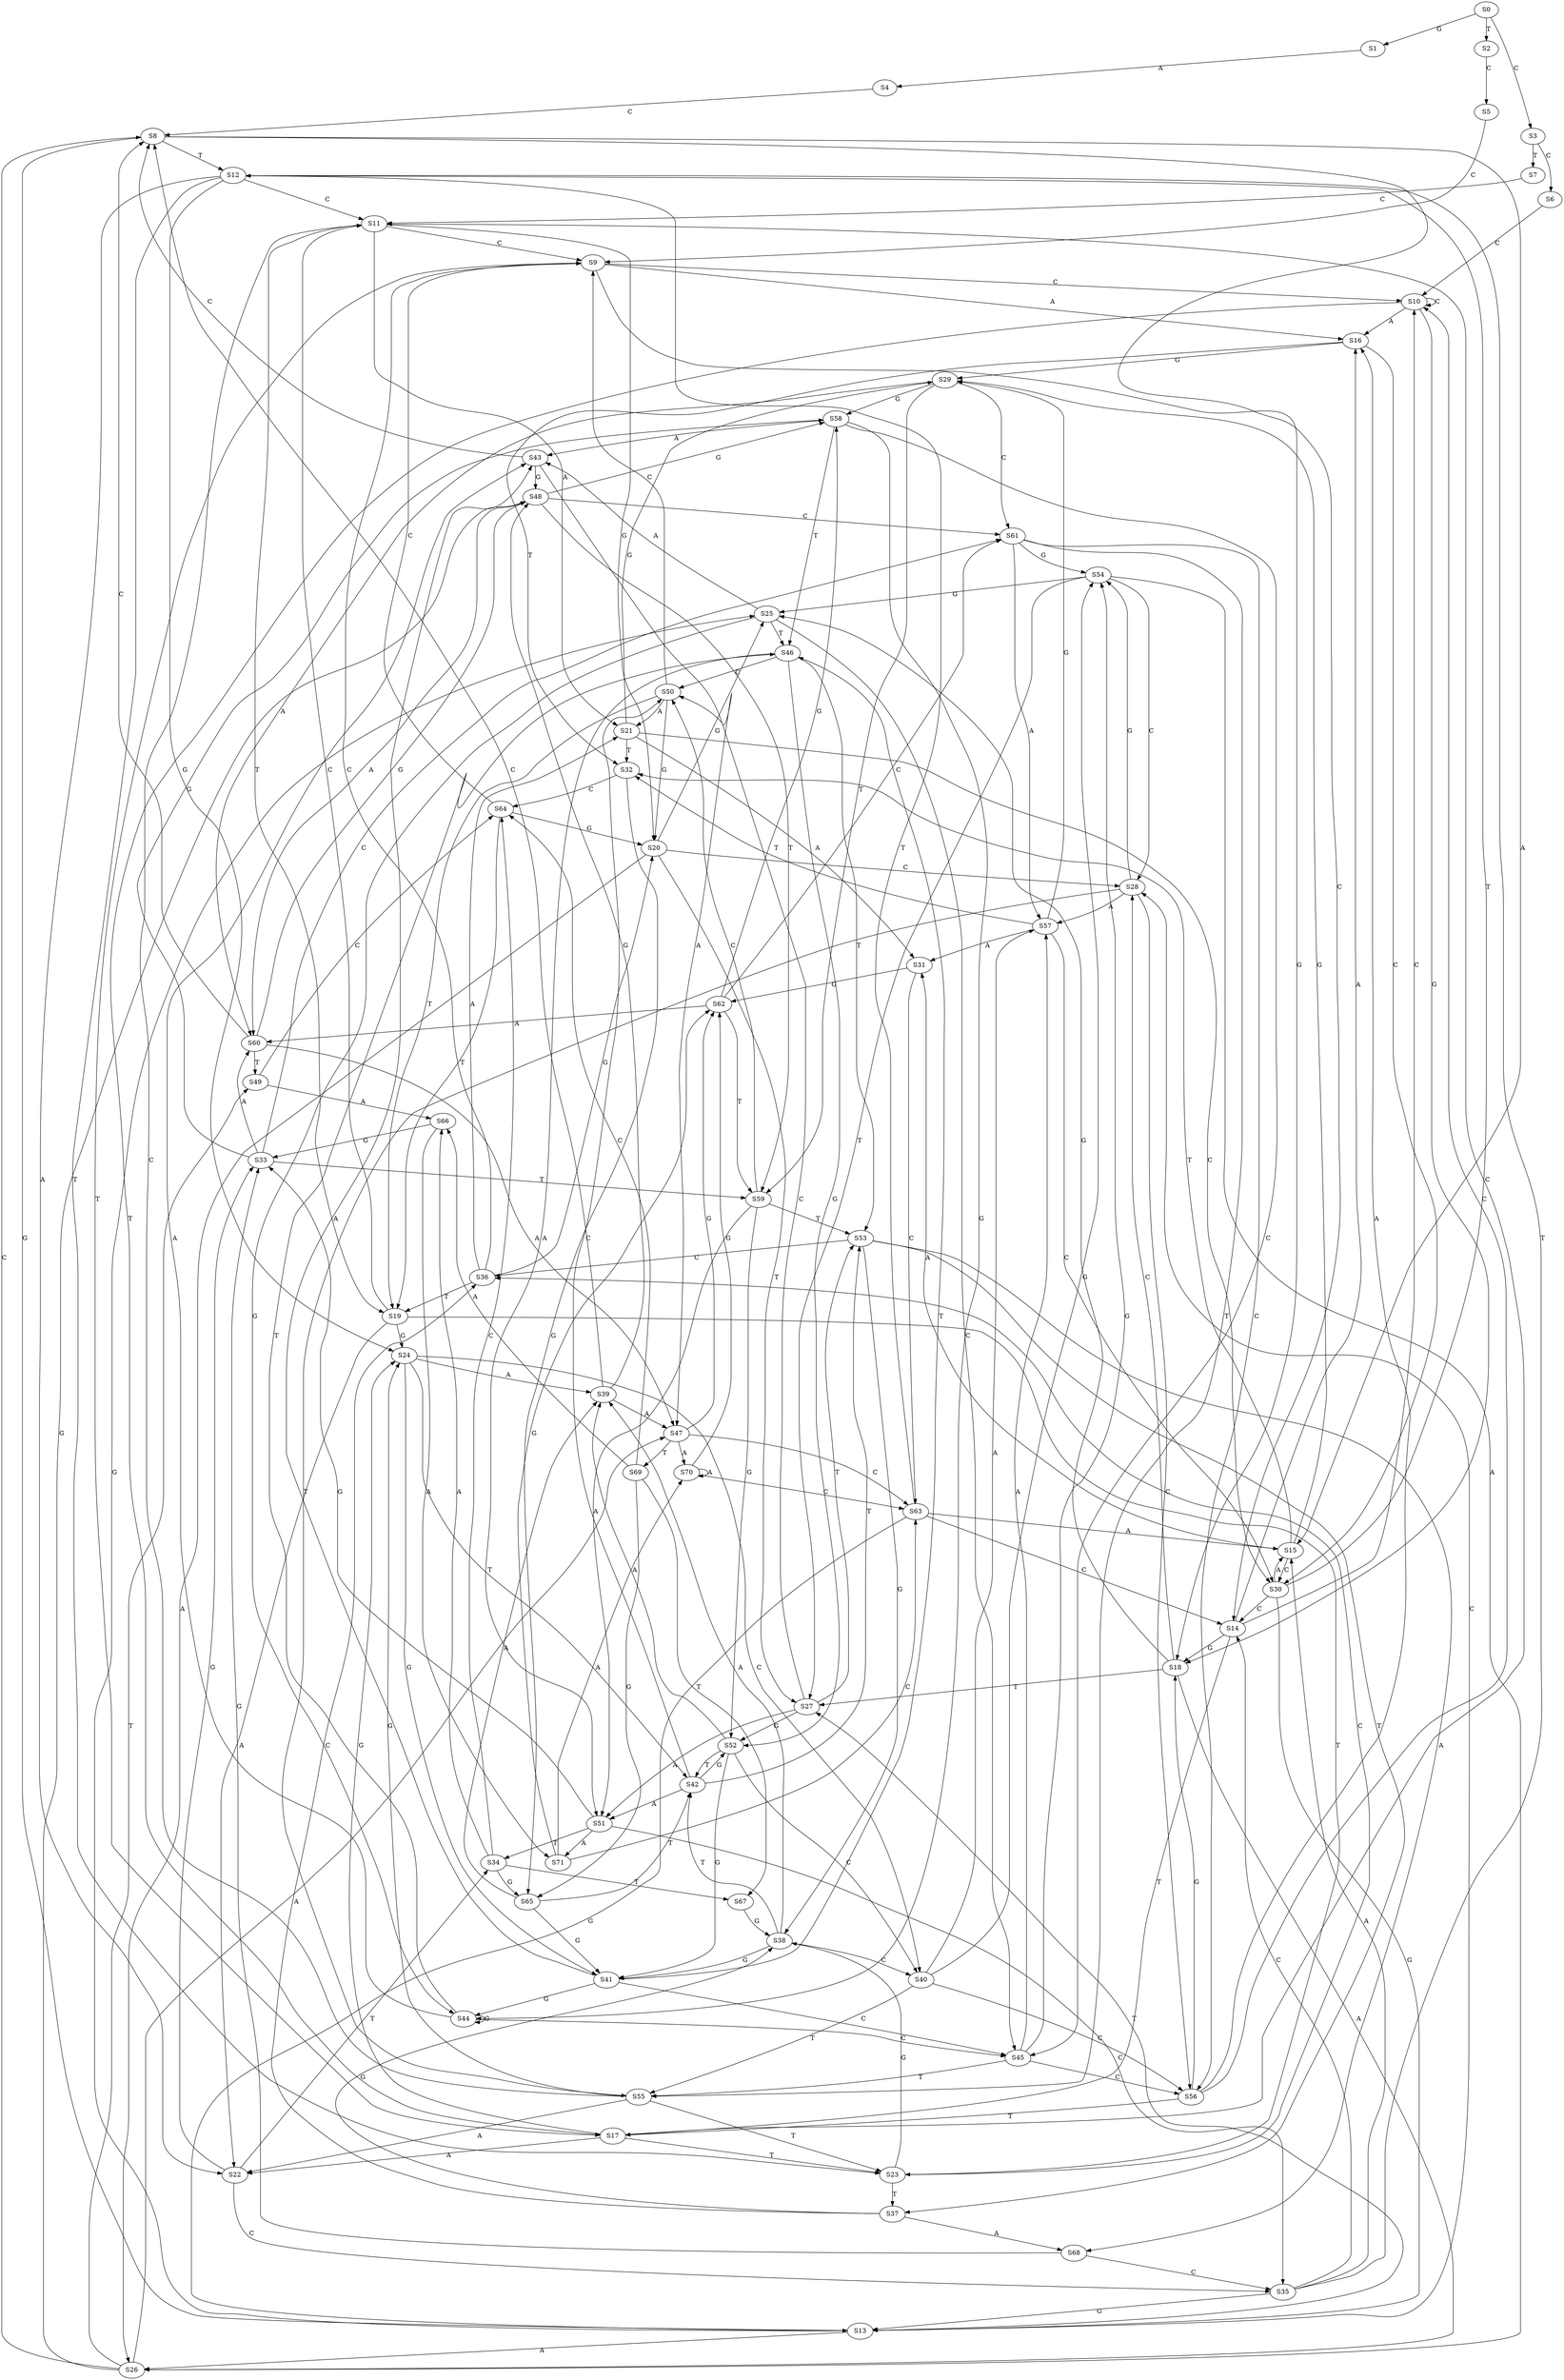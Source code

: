 strict digraph  {
	S0 -> S1 [ label = G ];
	S0 -> S2 [ label = T ];
	S0 -> S3 [ label = C ];
	S1 -> S4 [ label = A ];
	S2 -> S5 [ label = C ];
	S3 -> S6 [ label = C ];
	S3 -> S7 [ label = T ];
	S4 -> S8 [ label = C ];
	S5 -> S9 [ label = C ];
	S6 -> S10 [ label = C ];
	S7 -> S11 [ label = C ];
	S8 -> S12 [ label = T ];
	S8 -> S13 [ label = G ];
	S8 -> S14 [ label = C ];
	S8 -> S15 [ label = A ];
	S9 -> S10 [ label = C ];
	S9 -> S16 [ label = A ];
	S9 -> S17 [ label = T ];
	S9 -> S18 [ label = G ];
	S10 -> S18 [ label = G ];
	S10 -> S10 [ label = C ];
	S10 -> S16 [ label = A ];
	S10 -> S17 [ label = T ];
	S11 -> S19 [ label = T ];
	S11 -> S20 [ label = G ];
	S11 -> S9 [ label = C ];
	S11 -> S21 [ label = A ];
	S12 -> S22 [ label = A ];
	S12 -> S11 [ label = C ];
	S12 -> S23 [ label = T ];
	S12 -> S24 [ label = G ];
	S13 -> S25 [ label = G ];
	S13 -> S26 [ label = A ];
	S13 -> S27 [ label = T ];
	S13 -> S28 [ label = C ];
	S14 -> S10 [ label = C ];
	S14 -> S16 [ label = A ];
	S14 -> S17 [ label = T ];
	S14 -> S18 [ label = G ];
	S15 -> S29 [ label = G ];
	S15 -> S30 [ label = C ];
	S15 -> S31 [ label = A ];
	S15 -> S32 [ label = T ];
	S16 -> S29 [ label = G ];
	S16 -> S32 [ label = T ];
	S16 -> S30 [ label = C ];
	S17 -> S24 [ label = G ];
	S17 -> S11 [ label = C ];
	S17 -> S23 [ label = T ];
	S17 -> S22 [ label = A ];
	S18 -> S26 [ label = A ];
	S18 -> S25 [ label = G ];
	S18 -> S27 [ label = T ];
	S18 -> S28 [ label = C ];
	S19 -> S24 [ label = G ];
	S19 -> S11 [ label = C ];
	S19 -> S22 [ label = A ];
	S19 -> S23 [ label = T ];
	S20 -> S25 [ label = G ];
	S20 -> S27 [ label = T ];
	S20 -> S28 [ label = C ];
	S20 -> S26 [ label = A ];
	S21 -> S32 [ label = T ];
	S21 -> S30 [ label = C ];
	S21 -> S31 [ label = A ];
	S21 -> S29 [ label = G ];
	S22 -> S33 [ label = G ];
	S22 -> S34 [ label = T ];
	S22 -> S35 [ label = C ];
	S23 -> S36 [ label = C ];
	S23 -> S37 [ label = T ];
	S23 -> S38 [ label = G ];
	S24 -> S39 [ label = A ];
	S24 -> S40 [ label = C ];
	S24 -> S41 [ label = G ];
	S24 -> S42 [ label = T ];
	S25 -> S43 [ label = A ];
	S25 -> S44 [ label = G ];
	S25 -> S45 [ label = C ];
	S25 -> S46 [ label = T ];
	S26 -> S47 [ label = A ];
	S26 -> S8 [ label = C ];
	S26 -> S48 [ label = G ];
	S26 -> S49 [ label = T ];
	S27 -> S50 [ label = C ];
	S27 -> S51 [ label = A ];
	S27 -> S52 [ label = G ];
	S27 -> S53 [ label = T ];
	S28 -> S54 [ label = G ];
	S28 -> S55 [ label = T ];
	S28 -> S56 [ label = C ];
	S28 -> S57 [ label = A ];
	S29 -> S58 [ label = G ];
	S29 -> S59 [ label = T ];
	S29 -> S60 [ label = A ];
	S29 -> S61 [ label = C ];
	S30 -> S12 [ label = T ];
	S30 -> S13 [ label = G ];
	S30 -> S15 [ label = A ];
	S30 -> S14 [ label = C ];
	S31 -> S62 [ label = G ];
	S31 -> S63 [ label = C ];
	S32 -> S64 [ label = C ];
	S32 -> S65 [ label = G ];
	S33 -> S59 [ label = T ];
	S33 -> S60 [ label = A ];
	S33 -> S61 [ label = C ];
	S33 -> S58 [ label = G ];
	S34 -> S64 [ label = C ];
	S34 -> S66 [ label = A ];
	S34 -> S67 [ label = T ];
	S34 -> S65 [ label = G ];
	S35 -> S13 [ label = G ];
	S35 -> S12 [ label = T ];
	S35 -> S15 [ label = A ];
	S35 -> S14 [ label = C ];
	S36 -> S21 [ label = A ];
	S36 -> S9 [ label = C ];
	S36 -> S20 [ label = G ];
	S36 -> S19 [ label = T ];
	S37 -> S38 [ label = G ];
	S37 -> S36 [ label = C ];
	S37 -> S68 [ label = A ];
	S38 -> S41 [ label = G ];
	S38 -> S40 [ label = C ];
	S38 -> S42 [ label = T ];
	S38 -> S39 [ label = A ];
	S39 -> S48 [ label = G ];
	S39 -> S8 [ label = C ];
	S39 -> S47 [ label = A ];
	S40 -> S56 [ label = C ];
	S40 -> S54 [ label = G ];
	S40 -> S55 [ label = T ];
	S40 -> S57 [ label = A ];
	S41 -> S44 [ label = G ];
	S41 -> S45 [ label = C ];
	S41 -> S43 [ label = A ];
	S41 -> S46 [ label = T ];
	S42 -> S50 [ label = C ];
	S42 -> S53 [ label = T ];
	S42 -> S52 [ label = G ];
	S42 -> S51 [ label = A ];
	S43 -> S47 [ label = A ];
	S43 -> S48 [ label = G ];
	S43 -> S8 [ label = C ];
	S44 -> S46 [ label = T ];
	S44 -> S45 [ label = C ];
	S44 -> S44 [ label = G ];
	S44 -> S43 [ label = A ];
	S45 -> S55 [ label = T ];
	S45 -> S56 [ label = C ];
	S45 -> S57 [ label = A ];
	S45 -> S54 [ label = G ];
	S46 -> S51 [ label = A ];
	S46 -> S50 [ label = C ];
	S46 -> S52 [ label = G ];
	S46 -> S53 [ label = T ];
	S47 -> S69 [ label = T ];
	S47 -> S63 [ label = C ];
	S47 -> S70 [ label = A ];
	S47 -> S62 [ label = G ];
	S48 -> S59 [ label = T ];
	S48 -> S58 [ label = G ];
	S48 -> S60 [ label = A ];
	S48 -> S61 [ label = C ];
	S49 -> S66 [ label = A ];
	S49 -> S64 [ label = C ];
	S50 -> S19 [ label = T ];
	S50 -> S20 [ label = G ];
	S50 -> S21 [ label = A ];
	S50 -> S9 [ label = C ];
	S51 -> S34 [ label = T ];
	S51 -> S33 [ label = G ];
	S51 -> S71 [ label = A ];
	S51 -> S35 [ label = C ];
	S52 -> S42 [ label = T ];
	S52 -> S41 [ label = G ];
	S52 -> S39 [ label = A ];
	S52 -> S40 [ label = C ];
	S53 -> S36 [ label = C ];
	S53 -> S38 [ label = G ];
	S53 -> S68 [ label = A ];
	S53 -> S37 [ label = T ];
	S54 -> S25 [ label = G ];
	S54 -> S26 [ label = A ];
	S54 -> S27 [ label = T ];
	S54 -> S28 [ label = C ];
	S55 -> S22 [ label = A ];
	S55 -> S11 [ label = C ];
	S55 -> S23 [ label = T ];
	S55 -> S24 [ label = G ];
	S56 -> S18 [ label = G ];
	S56 -> S16 [ label = A ];
	S56 -> S17 [ label = T ];
	S56 -> S10 [ label = C ];
	S57 -> S29 [ label = G ];
	S57 -> S30 [ label = C ];
	S57 -> S31 [ label = A ];
	S57 -> S32 [ label = T ];
	S58 -> S43 [ label = A ];
	S58 -> S44 [ label = G ];
	S58 -> S46 [ label = T ];
	S58 -> S45 [ label = C ];
	S59 -> S51 [ label = A ];
	S59 -> S50 [ label = C ];
	S59 -> S52 [ label = G ];
	S59 -> S53 [ label = T ];
	S60 -> S47 [ label = A ];
	S60 -> S8 [ label = C ];
	S60 -> S49 [ label = T ];
	S60 -> S48 [ label = G ];
	S61 -> S56 [ label = C ];
	S61 -> S57 [ label = A ];
	S61 -> S54 [ label = G ];
	S61 -> S55 [ label = T ];
	S62 -> S59 [ label = T ];
	S62 -> S60 [ label = A ];
	S62 -> S61 [ label = C ];
	S62 -> S58 [ label = G ];
	S63 -> S15 [ label = A ];
	S63 -> S14 [ label = C ];
	S63 -> S13 [ label = G ];
	S63 -> S12 [ label = T ];
	S64 -> S9 [ label = C ];
	S64 -> S20 [ label = G ];
	S64 -> S19 [ label = T ];
	S65 -> S41 [ label = G ];
	S65 -> S39 [ label = A ];
	S65 -> S42 [ label = T ];
	S66 -> S33 [ label = G ];
	S66 -> S71 [ label = A ];
	S67 -> S38 [ label = G ];
	S68 -> S35 [ label = C ];
	S68 -> S33 [ label = G ];
	S69 -> S66 [ label = A ];
	S69 -> S64 [ label = C ];
	S69 -> S65 [ label = G ];
	S69 -> S67 [ label = T ];
	S70 -> S62 [ label = G ];
	S70 -> S63 [ label = C ];
	S70 -> S70 [ label = A ];
	S71 -> S62 [ label = G ];
	S71 -> S70 [ label = A ];
	S71 -> S63 [ label = C ];
}
